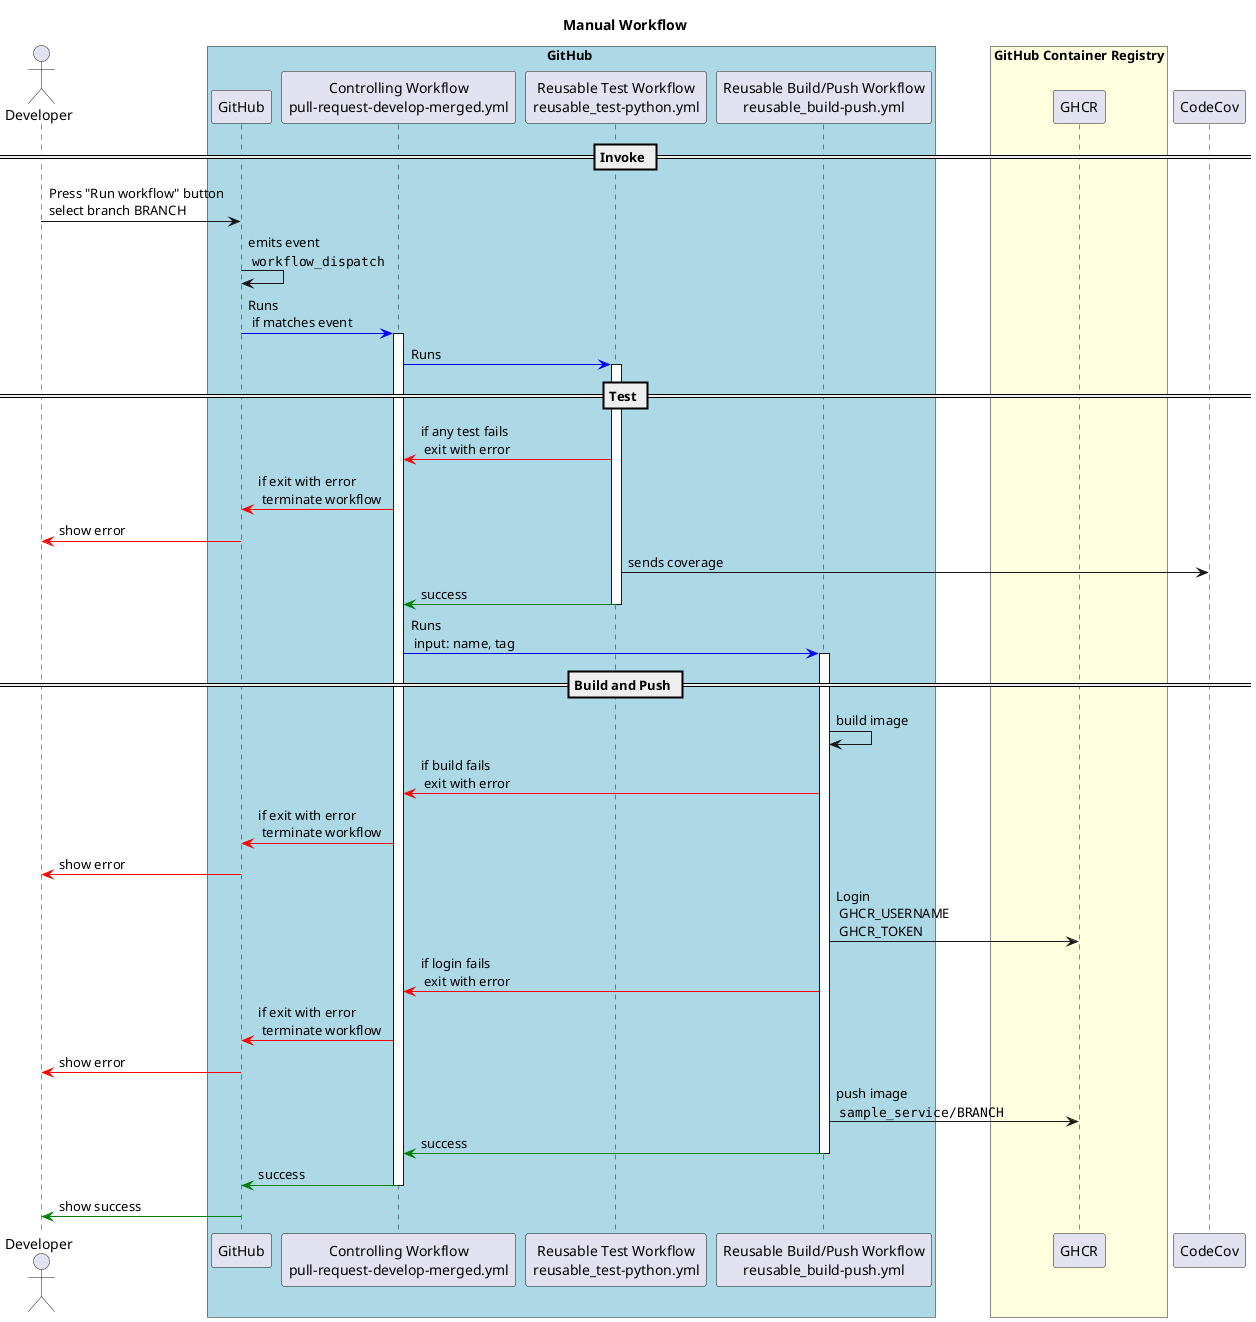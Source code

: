 @startuml

actor Developer
box GitHub #LightBlue
participant "GitHub" as GH
participant "Controlling Workflow\npull-request-develop-merged.yml" as Workflow
participant "Reusable Test Workflow\nreusable_test-python.yml" as TestWorkflow
participant "Reusable Build/Push Workflow\nreusable_build-push.yml" as BuildPushWorkflow
end box
box "GitHub Container Registry" #LightYellow
participant GHCR
end box
participant CodeCov

title Manual Workflow

== Invoke ==
Developer -> GH: Press "Run workflow" button\nselect branch BRANCH
GH -> GH: emits event\n ""workflow_dispatch""
GH -[#blue]> Workflow: Runs\n if matches event
activate Workflow

Workflow -[#blue]> TestWorkflow: Runs

== Test ==
activate TestWorkflow
TestWorkflow -[#red]> Workflow : if any test fails\n exit with error
Workflow -[#red]> GH: if exit with error\n terminate workflow
GH -[#red]> Developer: show error
TestWorkflow -> CodeCov: sends coverage
TestWorkflow -[#green]> Workflow: success
deactivate TestWorkflow

Workflow -[#blue]> BuildPushWorkflow: Runs\n input: name, tag

== Build and Push ==
activate BuildPushWorkflow
BuildPushWorkflow -> BuildPushWorkflow: build image
BuildPushWorkflow -[#red]> Workflow: if build fails\n exit with error
Workflow -[#red]> GH: if exit with error\n terminate workflow
GH -[#red]> Developer: show error

BuildPushWorkflow -> GHCR: Login\n GHCR_USERNAME\n GHCR_TOKEN
BuildPushWorkflow -[#red]> Workflow: if login fails\n exit with error
Workflow -[#red]> GH: if exit with error\n terminate workflow
GH -[#red]> Developer: show error

BuildPushWorkflow -> GHCR: push image\n ""sample_service/BRANCH""
BuildPushWorkflow -[#green]> Workflow:success
deactivate BuildPushWorkflow

Workflow -[#green]> GH:success

deactivate Workflow

GH -[#green]> Developer: show success

@enduml